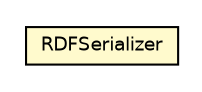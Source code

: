 #!/usr/local/bin/dot
#
# Class diagram 
# Generated by UmlGraph version 4.4 (http://www.spinellis.gr/sw/umlgraph)
#

digraph G {
	edge [fontname="Helvetica",fontsize=10,labelfontname="Helvetica",labelfontsize=10];
	node [fontname="Helvetica",fontsize=10,shape=plaintext];
	// it.apice.sapere.utils.RDFSerializer
	c36482 [label=<<table border="0" cellborder="1" cellspacing="0" cellpadding="2" port="p" bgcolor="lemonChiffon" href="./RDFSerializer.html">
		<tr><td><table border="0" cellspacing="0" cellpadding="1">
			<tr><td> RDFSerializer </td></tr>
		</table></td></tr>
		</table>>, fontname="Helvetica", fontcolor="black", fontsize=9.0];
}

